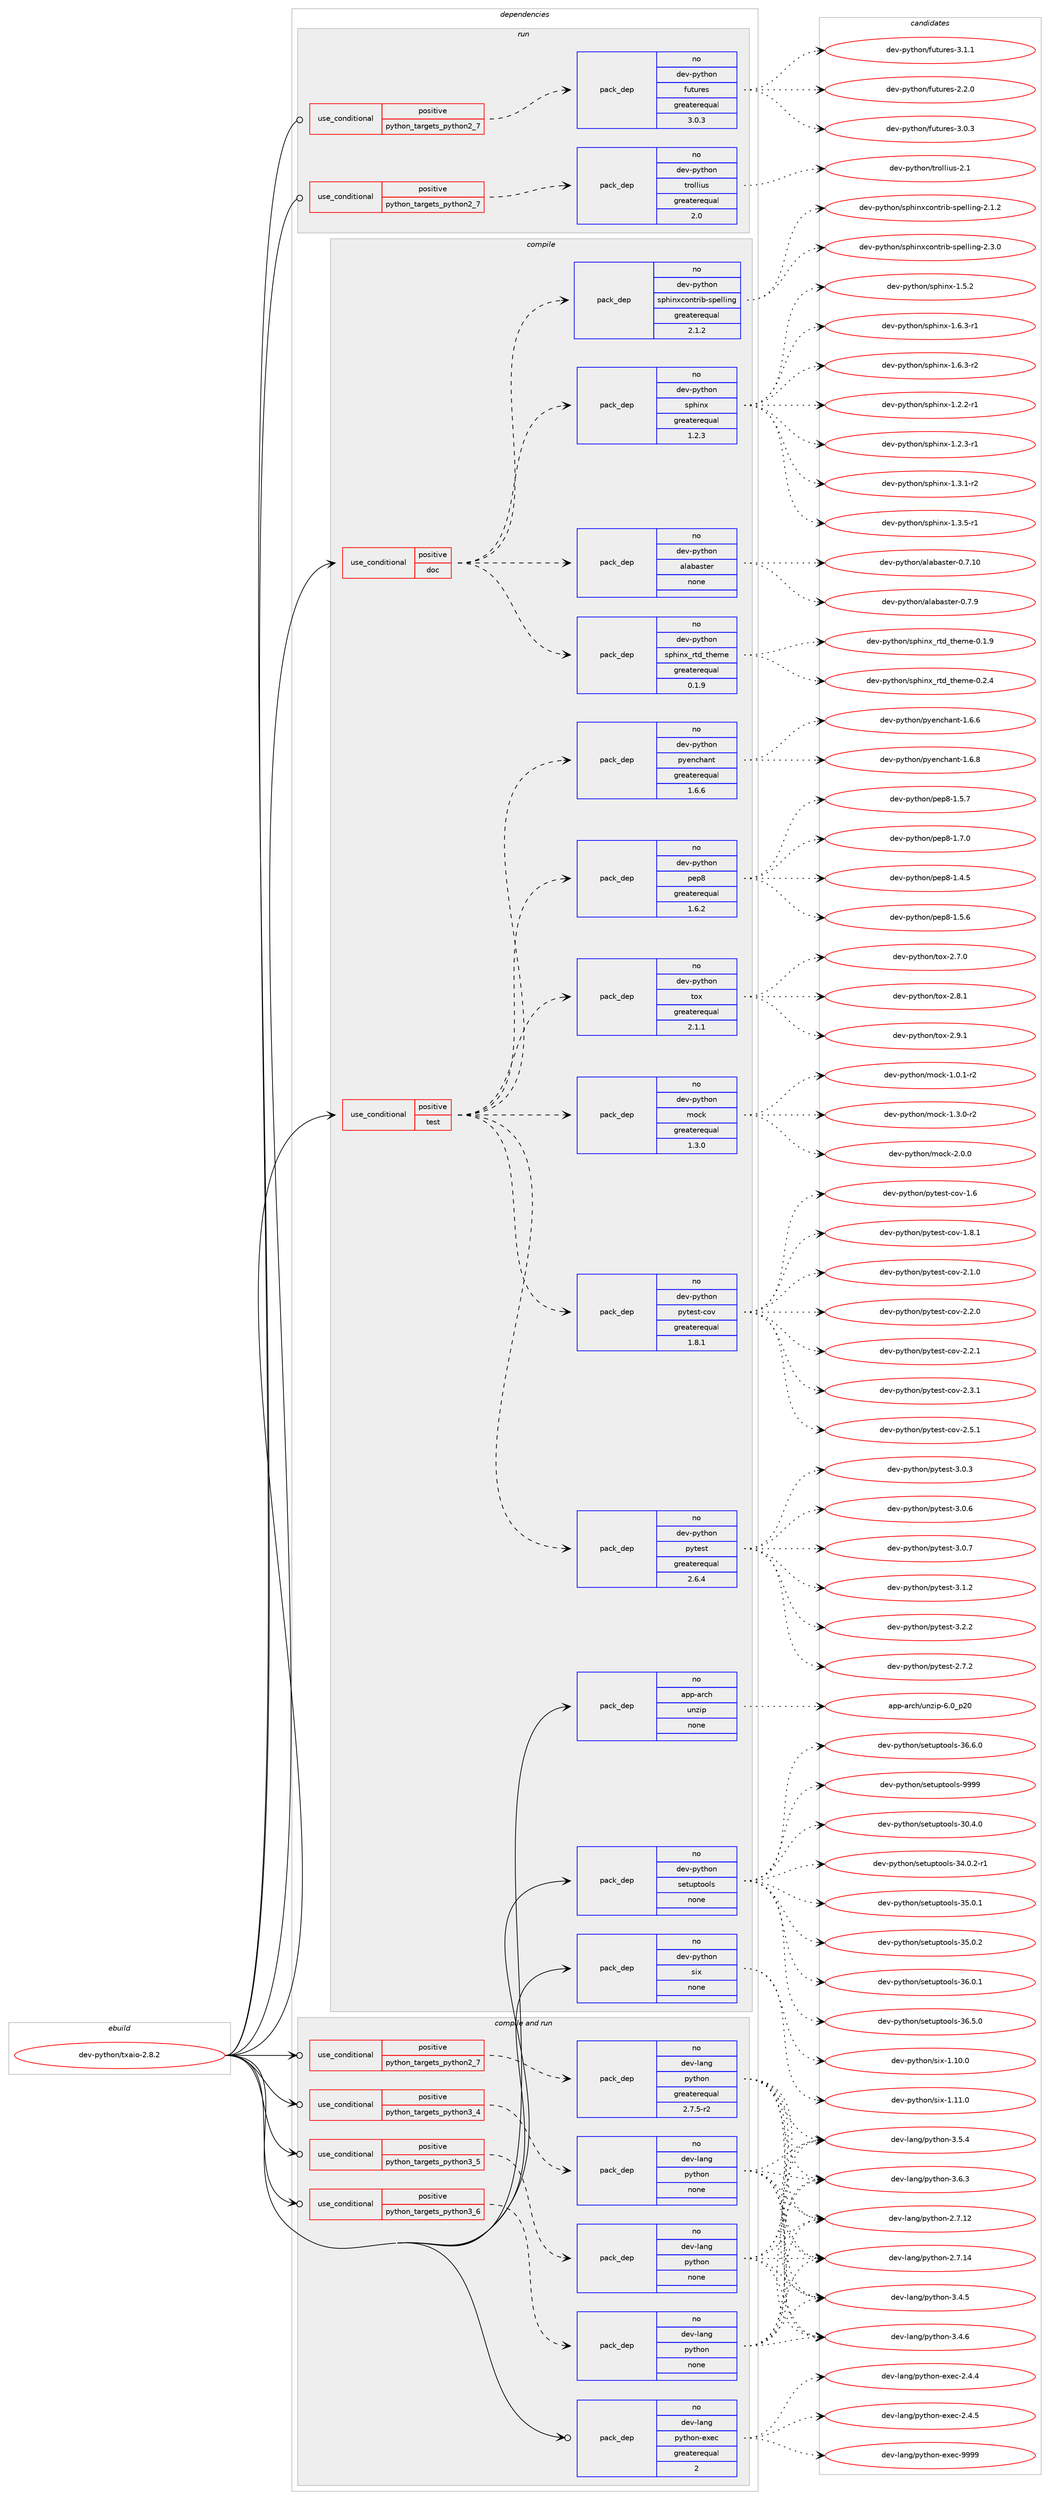 digraph prolog {

# *************
# Graph options
# *************

newrank=true;
concentrate=true;
compound=true;
graph [rankdir=LR,fontname=Helvetica,fontsize=10,ranksep=1.5];#, ranksep=2.5, nodesep=0.2];
edge  [arrowhead=vee];
node  [fontname=Helvetica,fontsize=10];

# **********
# The ebuild
# **********

subgraph cluster_leftcol {
color=gray;
rank=same;
label=<<i>ebuild</i>>;
id [label="dev-python/txaio-2.8.2", color=red, width=4, href="../dev-python/txaio-2.8.2.svg"];
}

# ****************
# The dependencies
# ****************

subgraph cluster_midcol {
color=gray;
label=<<i>dependencies</i>>;
subgraph cluster_compile {
fillcolor="#eeeeee";
style=filled;
label=<<i>compile</i>>;
subgraph cond43164 {
dependency191982 [label=<<TABLE BORDER="0" CELLBORDER="1" CELLSPACING="0" CELLPADDING="4"><TR><TD ROWSPAN="3" CELLPADDING="10">use_conditional</TD></TR><TR><TD>positive</TD></TR><TR><TD>doc</TD></TR></TABLE>>, shape=none, color=red];
subgraph pack144860 {
dependency191983 [label=<<TABLE BORDER="0" CELLBORDER="1" CELLSPACING="0" CELLPADDING="4" WIDTH="220"><TR><TD ROWSPAN="6" CELLPADDING="30">pack_dep</TD></TR><TR><TD WIDTH="110">no</TD></TR><TR><TD>dev-python</TD></TR><TR><TD>sphinx</TD></TR><TR><TD>greaterequal</TD></TR><TR><TD>1.2.3</TD></TR></TABLE>>, shape=none, color=blue];
}
dependency191982:e -> dependency191983:w [weight=20,style="dashed",arrowhead="vee"];
subgraph pack144861 {
dependency191984 [label=<<TABLE BORDER="0" CELLBORDER="1" CELLSPACING="0" CELLPADDING="4" WIDTH="220"><TR><TD ROWSPAN="6" CELLPADDING="30">pack_dep</TD></TR><TR><TD WIDTH="110">no</TD></TR><TR><TD>dev-python</TD></TR><TR><TD>sphinxcontrib-spelling</TD></TR><TR><TD>greaterequal</TD></TR><TR><TD>2.1.2</TD></TR></TABLE>>, shape=none, color=blue];
}
dependency191982:e -> dependency191984:w [weight=20,style="dashed",arrowhead="vee"];
subgraph pack144862 {
dependency191985 [label=<<TABLE BORDER="0" CELLBORDER="1" CELLSPACING="0" CELLPADDING="4" WIDTH="220"><TR><TD ROWSPAN="6" CELLPADDING="30">pack_dep</TD></TR><TR><TD WIDTH="110">no</TD></TR><TR><TD>dev-python</TD></TR><TR><TD>sphinx_rtd_theme</TD></TR><TR><TD>greaterequal</TD></TR><TR><TD>0.1.9</TD></TR></TABLE>>, shape=none, color=blue];
}
dependency191982:e -> dependency191985:w [weight=20,style="dashed",arrowhead="vee"];
subgraph pack144863 {
dependency191986 [label=<<TABLE BORDER="0" CELLBORDER="1" CELLSPACING="0" CELLPADDING="4" WIDTH="220"><TR><TD ROWSPAN="6" CELLPADDING="30">pack_dep</TD></TR><TR><TD WIDTH="110">no</TD></TR><TR><TD>dev-python</TD></TR><TR><TD>alabaster</TD></TR><TR><TD>none</TD></TR><TR><TD></TD></TR></TABLE>>, shape=none, color=blue];
}
dependency191982:e -> dependency191986:w [weight=20,style="dashed",arrowhead="vee"];
}
id:e -> dependency191982:w [weight=20,style="solid",arrowhead="vee"];
subgraph cond43165 {
dependency191987 [label=<<TABLE BORDER="0" CELLBORDER="1" CELLSPACING="0" CELLPADDING="4"><TR><TD ROWSPAN="3" CELLPADDING="10">use_conditional</TD></TR><TR><TD>positive</TD></TR><TR><TD>test</TD></TR></TABLE>>, shape=none, color=red];
subgraph pack144864 {
dependency191988 [label=<<TABLE BORDER="0" CELLBORDER="1" CELLSPACING="0" CELLPADDING="4" WIDTH="220"><TR><TD ROWSPAN="6" CELLPADDING="30">pack_dep</TD></TR><TR><TD WIDTH="110">no</TD></TR><TR><TD>dev-python</TD></TR><TR><TD>pytest</TD></TR><TR><TD>greaterequal</TD></TR><TR><TD>2.6.4</TD></TR></TABLE>>, shape=none, color=blue];
}
dependency191987:e -> dependency191988:w [weight=20,style="dashed",arrowhead="vee"];
subgraph pack144865 {
dependency191989 [label=<<TABLE BORDER="0" CELLBORDER="1" CELLSPACING="0" CELLPADDING="4" WIDTH="220"><TR><TD ROWSPAN="6" CELLPADDING="30">pack_dep</TD></TR><TR><TD WIDTH="110">no</TD></TR><TR><TD>dev-python</TD></TR><TR><TD>pytest-cov</TD></TR><TR><TD>greaterequal</TD></TR><TR><TD>1.8.1</TD></TR></TABLE>>, shape=none, color=blue];
}
dependency191987:e -> dependency191989:w [weight=20,style="dashed",arrowhead="vee"];
subgraph pack144866 {
dependency191990 [label=<<TABLE BORDER="0" CELLBORDER="1" CELLSPACING="0" CELLPADDING="4" WIDTH="220"><TR><TD ROWSPAN="6" CELLPADDING="30">pack_dep</TD></TR><TR><TD WIDTH="110">no</TD></TR><TR><TD>dev-python</TD></TR><TR><TD>mock</TD></TR><TR><TD>greaterequal</TD></TR><TR><TD>1.3.0</TD></TR></TABLE>>, shape=none, color=blue];
}
dependency191987:e -> dependency191990:w [weight=20,style="dashed",arrowhead="vee"];
subgraph pack144867 {
dependency191991 [label=<<TABLE BORDER="0" CELLBORDER="1" CELLSPACING="0" CELLPADDING="4" WIDTH="220"><TR><TD ROWSPAN="6" CELLPADDING="30">pack_dep</TD></TR><TR><TD WIDTH="110">no</TD></TR><TR><TD>dev-python</TD></TR><TR><TD>tox</TD></TR><TR><TD>greaterequal</TD></TR><TR><TD>2.1.1</TD></TR></TABLE>>, shape=none, color=blue];
}
dependency191987:e -> dependency191991:w [weight=20,style="dashed",arrowhead="vee"];
subgraph pack144868 {
dependency191992 [label=<<TABLE BORDER="0" CELLBORDER="1" CELLSPACING="0" CELLPADDING="4" WIDTH="220"><TR><TD ROWSPAN="6" CELLPADDING="30">pack_dep</TD></TR><TR><TD WIDTH="110">no</TD></TR><TR><TD>dev-python</TD></TR><TR><TD>pep8</TD></TR><TR><TD>greaterequal</TD></TR><TR><TD>1.6.2</TD></TR></TABLE>>, shape=none, color=blue];
}
dependency191987:e -> dependency191992:w [weight=20,style="dashed",arrowhead="vee"];
subgraph pack144869 {
dependency191993 [label=<<TABLE BORDER="0" CELLBORDER="1" CELLSPACING="0" CELLPADDING="4" WIDTH="220"><TR><TD ROWSPAN="6" CELLPADDING="30">pack_dep</TD></TR><TR><TD WIDTH="110">no</TD></TR><TR><TD>dev-python</TD></TR><TR><TD>pyenchant</TD></TR><TR><TD>greaterequal</TD></TR><TR><TD>1.6.6</TD></TR></TABLE>>, shape=none, color=blue];
}
dependency191987:e -> dependency191993:w [weight=20,style="dashed",arrowhead="vee"];
}
id:e -> dependency191987:w [weight=20,style="solid",arrowhead="vee"];
subgraph pack144870 {
dependency191994 [label=<<TABLE BORDER="0" CELLBORDER="1" CELLSPACING="0" CELLPADDING="4" WIDTH="220"><TR><TD ROWSPAN="6" CELLPADDING="30">pack_dep</TD></TR><TR><TD WIDTH="110">no</TD></TR><TR><TD>app-arch</TD></TR><TR><TD>unzip</TD></TR><TR><TD>none</TD></TR><TR><TD></TD></TR></TABLE>>, shape=none, color=blue];
}
id:e -> dependency191994:w [weight=20,style="solid",arrowhead="vee"];
subgraph pack144871 {
dependency191995 [label=<<TABLE BORDER="0" CELLBORDER="1" CELLSPACING="0" CELLPADDING="4" WIDTH="220"><TR><TD ROWSPAN="6" CELLPADDING="30">pack_dep</TD></TR><TR><TD WIDTH="110">no</TD></TR><TR><TD>dev-python</TD></TR><TR><TD>setuptools</TD></TR><TR><TD>none</TD></TR><TR><TD></TD></TR></TABLE>>, shape=none, color=blue];
}
id:e -> dependency191995:w [weight=20,style="solid",arrowhead="vee"];
subgraph pack144872 {
dependency191996 [label=<<TABLE BORDER="0" CELLBORDER="1" CELLSPACING="0" CELLPADDING="4" WIDTH="220"><TR><TD ROWSPAN="6" CELLPADDING="30">pack_dep</TD></TR><TR><TD WIDTH="110">no</TD></TR><TR><TD>dev-python</TD></TR><TR><TD>six</TD></TR><TR><TD>none</TD></TR><TR><TD></TD></TR></TABLE>>, shape=none, color=blue];
}
id:e -> dependency191996:w [weight=20,style="solid",arrowhead="vee"];
}
subgraph cluster_compileandrun {
fillcolor="#eeeeee";
style=filled;
label=<<i>compile and run</i>>;
subgraph cond43166 {
dependency191997 [label=<<TABLE BORDER="0" CELLBORDER="1" CELLSPACING="0" CELLPADDING="4"><TR><TD ROWSPAN="3" CELLPADDING="10">use_conditional</TD></TR><TR><TD>positive</TD></TR><TR><TD>python_targets_python2_7</TD></TR></TABLE>>, shape=none, color=red];
subgraph pack144873 {
dependency191998 [label=<<TABLE BORDER="0" CELLBORDER="1" CELLSPACING="0" CELLPADDING="4" WIDTH="220"><TR><TD ROWSPAN="6" CELLPADDING="30">pack_dep</TD></TR><TR><TD WIDTH="110">no</TD></TR><TR><TD>dev-lang</TD></TR><TR><TD>python</TD></TR><TR><TD>greaterequal</TD></TR><TR><TD>2.7.5-r2</TD></TR></TABLE>>, shape=none, color=blue];
}
dependency191997:e -> dependency191998:w [weight=20,style="dashed",arrowhead="vee"];
}
id:e -> dependency191997:w [weight=20,style="solid",arrowhead="odotvee"];
subgraph cond43167 {
dependency191999 [label=<<TABLE BORDER="0" CELLBORDER="1" CELLSPACING="0" CELLPADDING="4"><TR><TD ROWSPAN="3" CELLPADDING="10">use_conditional</TD></TR><TR><TD>positive</TD></TR><TR><TD>python_targets_python3_4</TD></TR></TABLE>>, shape=none, color=red];
subgraph pack144874 {
dependency192000 [label=<<TABLE BORDER="0" CELLBORDER="1" CELLSPACING="0" CELLPADDING="4" WIDTH="220"><TR><TD ROWSPAN="6" CELLPADDING="30">pack_dep</TD></TR><TR><TD WIDTH="110">no</TD></TR><TR><TD>dev-lang</TD></TR><TR><TD>python</TD></TR><TR><TD>none</TD></TR><TR><TD></TD></TR></TABLE>>, shape=none, color=blue];
}
dependency191999:e -> dependency192000:w [weight=20,style="dashed",arrowhead="vee"];
}
id:e -> dependency191999:w [weight=20,style="solid",arrowhead="odotvee"];
subgraph cond43168 {
dependency192001 [label=<<TABLE BORDER="0" CELLBORDER="1" CELLSPACING="0" CELLPADDING="4"><TR><TD ROWSPAN="3" CELLPADDING="10">use_conditional</TD></TR><TR><TD>positive</TD></TR><TR><TD>python_targets_python3_5</TD></TR></TABLE>>, shape=none, color=red];
subgraph pack144875 {
dependency192002 [label=<<TABLE BORDER="0" CELLBORDER="1" CELLSPACING="0" CELLPADDING="4" WIDTH="220"><TR><TD ROWSPAN="6" CELLPADDING="30">pack_dep</TD></TR><TR><TD WIDTH="110">no</TD></TR><TR><TD>dev-lang</TD></TR><TR><TD>python</TD></TR><TR><TD>none</TD></TR><TR><TD></TD></TR></TABLE>>, shape=none, color=blue];
}
dependency192001:e -> dependency192002:w [weight=20,style="dashed",arrowhead="vee"];
}
id:e -> dependency192001:w [weight=20,style="solid",arrowhead="odotvee"];
subgraph cond43169 {
dependency192003 [label=<<TABLE BORDER="0" CELLBORDER="1" CELLSPACING="0" CELLPADDING="4"><TR><TD ROWSPAN="3" CELLPADDING="10">use_conditional</TD></TR><TR><TD>positive</TD></TR><TR><TD>python_targets_python3_6</TD></TR></TABLE>>, shape=none, color=red];
subgraph pack144876 {
dependency192004 [label=<<TABLE BORDER="0" CELLBORDER="1" CELLSPACING="0" CELLPADDING="4" WIDTH="220"><TR><TD ROWSPAN="6" CELLPADDING="30">pack_dep</TD></TR><TR><TD WIDTH="110">no</TD></TR><TR><TD>dev-lang</TD></TR><TR><TD>python</TD></TR><TR><TD>none</TD></TR><TR><TD></TD></TR></TABLE>>, shape=none, color=blue];
}
dependency192003:e -> dependency192004:w [weight=20,style="dashed",arrowhead="vee"];
}
id:e -> dependency192003:w [weight=20,style="solid",arrowhead="odotvee"];
subgraph pack144877 {
dependency192005 [label=<<TABLE BORDER="0" CELLBORDER="1" CELLSPACING="0" CELLPADDING="4" WIDTH="220"><TR><TD ROWSPAN="6" CELLPADDING="30">pack_dep</TD></TR><TR><TD WIDTH="110">no</TD></TR><TR><TD>dev-lang</TD></TR><TR><TD>python-exec</TD></TR><TR><TD>greaterequal</TD></TR><TR><TD>2</TD></TR></TABLE>>, shape=none, color=blue];
}
id:e -> dependency192005:w [weight=20,style="solid",arrowhead="odotvee"];
}
subgraph cluster_run {
fillcolor="#eeeeee";
style=filled;
label=<<i>run</i>>;
subgraph cond43170 {
dependency192006 [label=<<TABLE BORDER="0" CELLBORDER="1" CELLSPACING="0" CELLPADDING="4"><TR><TD ROWSPAN="3" CELLPADDING="10">use_conditional</TD></TR><TR><TD>positive</TD></TR><TR><TD>python_targets_python2_7</TD></TR></TABLE>>, shape=none, color=red];
subgraph pack144878 {
dependency192007 [label=<<TABLE BORDER="0" CELLBORDER="1" CELLSPACING="0" CELLPADDING="4" WIDTH="220"><TR><TD ROWSPAN="6" CELLPADDING="30">pack_dep</TD></TR><TR><TD WIDTH="110">no</TD></TR><TR><TD>dev-python</TD></TR><TR><TD>futures</TD></TR><TR><TD>greaterequal</TD></TR><TR><TD>3.0.3</TD></TR></TABLE>>, shape=none, color=blue];
}
dependency192006:e -> dependency192007:w [weight=20,style="dashed",arrowhead="vee"];
}
id:e -> dependency192006:w [weight=20,style="solid",arrowhead="odot"];
subgraph cond43171 {
dependency192008 [label=<<TABLE BORDER="0" CELLBORDER="1" CELLSPACING="0" CELLPADDING="4"><TR><TD ROWSPAN="3" CELLPADDING="10">use_conditional</TD></TR><TR><TD>positive</TD></TR><TR><TD>python_targets_python2_7</TD></TR></TABLE>>, shape=none, color=red];
subgraph pack144879 {
dependency192009 [label=<<TABLE BORDER="0" CELLBORDER="1" CELLSPACING="0" CELLPADDING="4" WIDTH="220"><TR><TD ROWSPAN="6" CELLPADDING="30">pack_dep</TD></TR><TR><TD WIDTH="110">no</TD></TR><TR><TD>dev-python</TD></TR><TR><TD>trollius</TD></TR><TR><TD>greaterequal</TD></TR><TR><TD>2.0</TD></TR></TABLE>>, shape=none, color=blue];
}
dependency192008:e -> dependency192009:w [weight=20,style="dashed",arrowhead="vee"];
}
id:e -> dependency192008:w [weight=20,style="solid",arrowhead="odot"];
}
}

# **************
# The candidates
# **************

subgraph cluster_choices {
rank=same;
color=gray;
label=<<i>candidates</i>>;

subgraph choice144860 {
color=black;
nodesep=1;
choice10010111845112121116104111110471151121041051101204549465046504511449 [label="dev-python/sphinx-1.2.2-r1", color=red, width=4,href="../dev-python/sphinx-1.2.2-r1.svg"];
choice10010111845112121116104111110471151121041051101204549465046514511449 [label="dev-python/sphinx-1.2.3-r1", color=red, width=4,href="../dev-python/sphinx-1.2.3-r1.svg"];
choice10010111845112121116104111110471151121041051101204549465146494511450 [label="dev-python/sphinx-1.3.1-r2", color=red, width=4,href="../dev-python/sphinx-1.3.1-r2.svg"];
choice10010111845112121116104111110471151121041051101204549465146534511449 [label="dev-python/sphinx-1.3.5-r1", color=red, width=4,href="../dev-python/sphinx-1.3.5-r1.svg"];
choice1001011184511212111610411111047115112104105110120454946534650 [label="dev-python/sphinx-1.5.2", color=red, width=4,href="../dev-python/sphinx-1.5.2.svg"];
choice10010111845112121116104111110471151121041051101204549465446514511449 [label="dev-python/sphinx-1.6.3-r1", color=red, width=4,href="../dev-python/sphinx-1.6.3-r1.svg"];
choice10010111845112121116104111110471151121041051101204549465446514511450 [label="dev-python/sphinx-1.6.3-r2", color=red, width=4,href="../dev-python/sphinx-1.6.3-r2.svg"];
dependency191983:e -> choice10010111845112121116104111110471151121041051101204549465046504511449:w [style=dotted,weight="100"];
dependency191983:e -> choice10010111845112121116104111110471151121041051101204549465046514511449:w [style=dotted,weight="100"];
dependency191983:e -> choice10010111845112121116104111110471151121041051101204549465146494511450:w [style=dotted,weight="100"];
dependency191983:e -> choice10010111845112121116104111110471151121041051101204549465146534511449:w [style=dotted,weight="100"];
dependency191983:e -> choice1001011184511212111610411111047115112104105110120454946534650:w [style=dotted,weight="100"];
dependency191983:e -> choice10010111845112121116104111110471151121041051101204549465446514511449:w [style=dotted,weight="100"];
dependency191983:e -> choice10010111845112121116104111110471151121041051101204549465446514511450:w [style=dotted,weight="100"];
}
subgraph choice144861 {
color=black;
nodesep=1;
choice1001011184511212111610411111047115112104105110120991111101161141059845115112101108108105110103455046494650 [label="dev-python/sphinxcontrib-spelling-2.1.2", color=red, width=4,href="../dev-python/sphinxcontrib-spelling-2.1.2.svg"];
choice1001011184511212111610411111047115112104105110120991111101161141059845115112101108108105110103455046514648 [label="dev-python/sphinxcontrib-spelling-2.3.0", color=red, width=4,href="../dev-python/sphinxcontrib-spelling-2.3.0.svg"];
dependency191984:e -> choice1001011184511212111610411111047115112104105110120991111101161141059845115112101108108105110103455046494650:w [style=dotted,weight="100"];
dependency191984:e -> choice1001011184511212111610411111047115112104105110120991111101161141059845115112101108108105110103455046514648:w [style=dotted,weight="100"];
}
subgraph choice144862 {
color=black;
nodesep=1;
choice10010111845112121116104111110471151121041051101209511411610095116104101109101454846494657 [label="dev-python/sphinx_rtd_theme-0.1.9", color=red, width=4,href="../dev-python/sphinx_rtd_theme-0.1.9.svg"];
choice10010111845112121116104111110471151121041051101209511411610095116104101109101454846504652 [label="dev-python/sphinx_rtd_theme-0.2.4", color=red, width=4,href="../dev-python/sphinx_rtd_theme-0.2.4.svg"];
dependency191985:e -> choice10010111845112121116104111110471151121041051101209511411610095116104101109101454846494657:w [style=dotted,weight="100"];
dependency191985:e -> choice10010111845112121116104111110471151121041051101209511411610095116104101109101454846504652:w [style=dotted,weight="100"];
}
subgraph choice144863 {
color=black;
nodesep=1;
choice10010111845112121116104111110479710897989711511610111445484655464948 [label="dev-python/alabaster-0.7.10", color=red, width=4,href="../dev-python/alabaster-0.7.10.svg"];
choice100101118451121211161041111104797108979897115116101114454846554657 [label="dev-python/alabaster-0.7.9", color=red, width=4,href="../dev-python/alabaster-0.7.9.svg"];
dependency191986:e -> choice10010111845112121116104111110479710897989711511610111445484655464948:w [style=dotted,weight="100"];
dependency191986:e -> choice100101118451121211161041111104797108979897115116101114454846554657:w [style=dotted,weight="100"];
}
subgraph choice144864 {
color=black;
nodesep=1;
choice1001011184511212111610411111047112121116101115116455046554650 [label="dev-python/pytest-2.7.2", color=red, width=4,href="../dev-python/pytest-2.7.2.svg"];
choice1001011184511212111610411111047112121116101115116455146484651 [label="dev-python/pytest-3.0.3", color=red, width=4,href="../dev-python/pytest-3.0.3.svg"];
choice1001011184511212111610411111047112121116101115116455146484654 [label="dev-python/pytest-3.0.6", color=red, width=4,href="../dev-python/pytest-3.0.6.svg"];
choice1001011184511212111610411111047112121116101115116455146484655 [label="dev-python/pytest-3.0.7", color=red, width=4,href="../dev-python/pytest-3.0.7.svg"];
choice1001011184511212111610411111047112121116101115116455146494650 [label="dev-python/pytest-3.1.2", color=red, width=4,href="../dev-python/pytest-3.1.2.svg"];
choice1001011184511212111610411111047112121116101115116455146504650 [label="dev-python/pytest-3.2.2", color=red, width=4,href="../dev-python/pytest-3.2.2.svg"];
dependency191988:e -> choice1001011184511212111610411111047112121116101115116455046554650:w [style=dotted,weight="100"];
dependency191988:e -> choice1001011184511212111610411111047112121116101115116455146484651:w [style=dotted,weight="100"];
dependency191988:e -> choice1001011184511212111610411111047112121116101115116455146484654:w [style=dotted,weight="100"];
dependency191988:e -> choice1001011184511212111610411111047112121116101115116455146484655:w [style=dotted,weight="100"];
dependency191988:e -> choice1001011184511212111610411111047112121116101115116455146494650:w [style=dotted,weight="100"];
dependency191988:e -> choice1001011184511212111610411111047112121116101115116455146504650:w [style=dotted,weight="100"];
}
subgraph choice144865 {
color=black;
nodesep=1;
choice1001011184511212111610411111047112121116101115116459911111845494654 [label="dev-python/pytest-cov-1.6", color=red, width=4,href="../dev-python/pytest-cov-1.6.svg"];
choice10010111845112121116104111110471121211161011151164599111118454946564649 [label="dev-python/pytest-cov-1.8.1", color=red, width=4,href="../dev-python/pytest-cov-1.8.1.svg"];
choice10010111845112121116104111110471121211161011151164599111118455046494648 [label="dev-python/pytest-cov-2.1.0", color=red, width=4,href="../dev-python/pytest-cov-2.1.0.svg"];
choice10010111845112121116104111110471121211161011151164599111118455046504648 [label="dev-python/pytest-cov-2.2.0", color=red, width=4,href="../dev-python/pytest-cov-2.2.0.svg"];
choice10010111845112121116104111110471121211161011151164599111118455046504649 [label="dev-python/pytest-cov-2.2.1", color=red, width=4,href="../dev-python/pytest-cov-2.2.1.svg"];
choice10010111845112121116104111110471121211161011151164599111118455046514649 [label="dev-python/pytest-cov-2.3.1", color=red, width=4,href="../dev-python/pytest-cov-2.3.1.svg"];
choice10010111845112121116104111110471121211161011151164599111118455046534649 [label="dev-python/pytest-cov-2.5.1", color=red, width=4,href="../dev-python/pytest-cov-2.5.1.svg"];
dependency191989:e -> choice1001011184511212111610411111047112121116101115116459911111845494654:w [style=dotted,weight="100"];
dependency191989:e -> choice10010111845112121116104111110471121211161011151164599111118454946564649:w [style=dotted,weight="100"];
dependency191989:e -> choice10010111845112121116104111110471121211161011151164599111118455046494648:w [style=dotted,weight="100"];
dependency191989:e -> choice10010111845112121116104111110471121211161011151164599111118455046504648:w [style=dotted,weight="100"];
dependency191989:e -> choice10010111845112121116104111110471121211161011151164599111118455046504649:w [style=dotted,weight="100"];
dependency191989:e -> choice10010111845112121116104111110471121211161011151164599111118455046514649:w [style=dotted,weight="100"];
dependency191989:e -> choice10010111845112121116104111110471121211161011151164599111118455046534649:w [style=dotted,weight="100"];
}
subgraph choice144866 {
color=black;
nodesep=1;
choice1001011184511212111610411111047109111991074549464846494511450 [label="dev-python/mock-1.0.1-r2", color=red, width=4,href="../dev-python/mock-1.0.1-r2.svg"];
choice1001011184511212111610411111047109111991074549465146484511450 [label="dev-python/mock-1.3.0-r2", color=red, width=4,href="../dev-python/mock-1.3.0-r2.svg"];
choice100101118451121211161041111104710911199107455046484648 [label="dev-python/mock-2.0.0", color=red, width=4,href="../dev-python/mock-2.0.0.svg"];
dependency191990:e -> choice1001011184511212111610411111047109111991074549464846494511450:w [style=dotted,weight="100"];
dependency191990:e -> choice1001011184511212111610411111047109111991074549465146484511450:w [style=dotted,weight="100"];
dependency191990:e -> choice100101118451121211161041111104710911199107455046484648:w [style=dotted,weight="100"];
}
subgraph choice144867 {
color=black;
nodesep=1;
choice1001011184511212111610411111047116111120455046554648 [label="dev-python/tox-2.7.0", color=red, width=4,href="../dev-python/tox-2.7.0.svg"];
choice1001011184511212111610411111047116111120455046564649 [label="dev-python/tox-2.8.1", color=red, width=4,href="../dev-python/tox-2.8.1.svg"];
choice1001011184511212111610411111047116111120455046574649 [label="dev-python/tox-2.9.1", color=red, width=4,href="../dev-python/tox-2.9.1.svg"];
dependency191991:e -> choice1001011184511212111610411111047116111120455046554648:w [style=dotted,weight="100"];
dependency191991:e -> choice1001011184511212111610411111047116111120455046564649:w [style=dotted,weight="100"];
dependency191991:e -> choice1001011184511212111610411111047116111120455046574649:w [style=dotted,weight="100"];
}
subgraph choice144868 {
color=black;
nodesep=1;
choice100101118451121211161041111104711210111256454946524653 [label="dev-python/pep8-1.4.5", color=red, width=4,href="../dev-python/pep8-1.4.5.svg"];
choice100101118451121211161041111104711210111256454946534654 [label="dev-python/pep8-1.5.6", color=red, width=4,href="../dev-python/pep8-1.5.6.svg"];
choice100101118451121211161041111104711210111256454946534655 [label="dev-python/pep8-1.5.7", color=red, width=4,href="../dev-python/pep8-1.5.7.svg"];
choice100101118451121211161041111104711210111256454946554648 [label="dev-python/pep8-1.7.0", color=red, width=4,href="../dev-python/pep8-1.7.0.svg"];
dependency191992:e -> choice100101118451121211161041111104711210111256454946524653:w [style=dotted,weight="100"];
dependency191992:e -> choice100101118451121211161041111104711210111256454946534654:w [style=dotted,weight="100"];
dependency191992:e -> choice100101118451121211161041111104711210111256454946534655:w [style=dotted,weight="100"];
dependency191992:e -> choice100101118451121211161041111104711210111256454946554648:w [style=dotted,weight="100"];
}
subgraph choice144869 {
color=black;
nodesep=1;
choice10010111845112121116104111110471121211011109910497110116454946544654 [label="dev-python/pyenchant-1.6.6", color=red, width=4,href="../dev-python/pyenchant-1.6.6.svg"];
choice10010111845112121116104111110471121211011109910497110116454946544656 [label="dev-python/pyenchant-1.6.8", color=red, width=4,href="../dev-python/pyenchant-1.6.8.svg"];
dependency191993:e -> choice10010111845112121116104111110471121211011109910497110116454946544654:w [style=dotted,weight="100"];
dependency191993:e -> choice10010111845112121116104111110471121211011109910497110116454946544656:w [style=dotted,weight="100"];
}
subgraph choice144870 {
color=black;
nodesep=1;
choice971121124597114991044711711012210511245544648951125048 [label="app-arch/unzip-6.0_p20", color=red, width=4,href="../app-arch/unzip-6.0_p20.svg"];
dependency191994:e -> choice971121124597114991044711711012210511245544648951125048:w [style=dotted,weight="100"];
}
subgraph choice144871 {
color=black;
nodesep=1;
choice100101118451121211161041111104711510111611711211611111110811545514846524648 [label="dev-python/setuptools-30.4.0", color=red, width=4,href="../dev-python/setuptools-30.4.0.svg"];
choice1001011184511212111610411111047115101116117112116111111108115455152464846504511449 [label="dev-python/setuptools-34.0.2-r1", color=red, width=4,href="../dev-python/setuptools-34.0.2-r1.svg"];
choice100101118451121211161041111104711510111611711211611111110811545515346484649 [label="dev-python/setuptools-35.0.1", color=red, width=4,href="../dev-python/setuptools-35.0.1.svg"];
choice100101118451121211161041111104711510111611711211611111110811545515346484650 [label="dev-python/setuptools-35.0.2", color=red, width=4,href="../dev-python/setuptools-35.0.2.svg"];
choice100101118451121211161041111104711510111611711211611111110811545515446484649 [label="dev-python/setuptools-36.0.1", color=red, width=4,href="../dev-python/setuptools-36.0.1.svg"];
choice100101118451121211161041111104711510111611711211611111110811545515446534648 [label="dev-python/setuptools-36.5.0", color=red, width=4,href="../dev-python/setuptools-36.5.0.svg"];
choice100101118451121211161041111104711510111611711211611111110811545515446544648 [label="dev-python/setuptools-36.6.0", color=red, width=4,href="../dev-python/setuptools-36.6.0.svg"];
choice10010111845112121116104111110471151011161171121161111111081154557575757 [label="dev-python/setuptools-9999", color=red, width=4,href="../dev-python/setuptools-9999.svg"];
dependency191995:e -> choice100101118451121211161041111104711510111611711211611111110811545514846524648:w [style=dotted,weight="100"];
dependency191995:e -> choice1001011184511212111610411111047115101116117112116111111108115455152464846504511449:w [style=dotted,weight="100"];
dependency191995:e -> choice100101118451121211161041111104711510111611711211611111110811545515346484649:w [style=dotted,weight="100"];
dependency191995:e -> choice100101118451121211161041111104711510111611711211611111110811545515346484650:w [style=dotted,weight="100"];
dependency191995:e -> choice100101118451121211161041111104711510111611711211611111110811545515446484649:w [style=dotted,weight="100"];
dependency191995:e -> choice100101118451121211161041111104711510111611711211611111110811545515446534648:w [style=dotted,weight="100"];
dependency191995:e -> choice100101118451121211161041111104711510111611711211611111110811545515446544648:w [style=dotted,weight="100"];
dependency191995:e -> choice10010111845112121116104111110471151011161171121161111111081154557575757:w [style=dotted,weight="100"];
}
subgraph choice144872 {
color=black;
nodesep=1;
choice100101118451121211161041111104711510512045494649484648 [label="dev-python/six-1.10.0", color=red, width=4,href="../dev-python/six-1.10.0.svg"];
choice100101118451121211161041111104711510512045494649494648 [label="dev-python/six-1.11.0", color=red, width=4,href="../dev-python/six-1.11.0.svg"];
dependency191996:e -> choice100101118451121211161041111104711510512045494649484648:w [style=dotted,weight="100"];
dependency191996:e -> choice100101118451121211161041111104711510512045494649494648:w [style=dotted,weight="100"];
}
subgraph choice144873 {
color=black;
nodesep=1;
choice10010111845108971101034711212111610411111045504655464950 [label="dev-lang/python-2.7.12", color=red, width=4,href="../dev-lang/python-2.7.12.svg"];
choice10010111845108971101034711212111610411111045504655464952 [label="dev-lang/python-2.7.14", color=red, width=4,href="../dev-lang/python-2.7.14.svg"];
choice100101118451089711010347112121116104111110455146524653 [label="dev-lang/python-3.4.5", color=red, width=4,href="../dev-lang/python-3.4.5.svg"];
choice100101118451089711010347112121116104111110455146524654 [label="dev-lang/python-3.4.6", color=red, width=4,href="../dev-lang/python-3.4.6.svg"];
choice100101118451089711010347112121116104111110455146534652 [label="dev-lang/python-3.5.4", color=red, width=4,href="../dev-lang/python-3.5.4.svg"];
choice100101118451089711010347112121116104111110455146544651 [label="dev-lang/python-3.6.3", color=red, width=4,href="../dev-lang/python-3.6.3.svg"];
dependency191998:e -> choice10010111845108971101034711212111610411111045504655464950:w [style=dotted,weight="100"];
dependency191998:e -> choice10010111845108971101034711212111610411111045504655464952:w [style=dotted,weight="100"];
dependency191998:e -> choice100101118451089711010347112121116104111110455146524653:w [style=dotted,weight="100"];
dependency191998:e -> choice100101118451089711010347112121116104111110455146524654:w [style=dotted,weight="100"];
dependency191998:e -> choice100101118451089711010347112121116104111110455146534652:w [style=dotted,weight="100"];
dependency191998:e -> choice100101118451089711010347112121116104111110455146544651:w [style=dotted,weight="100"];
}
subgraph choice144874 {
color=black;
nodesep=1;
choice10010111845108971101034711212111610411111045504655464950 [label="dev-lang/python-2.7.12", color=red, width=4,href="../dev-lang/python-2.7.12.svg"];
choice10010111845108971101034711212111610411111045504655464952 [label="dev-lang/python-2.7.14", color=red, width=4,href="../dev-lang/python-2.7.14.svg"];
choice100101118451089711010347112121116104111110455146524653 [label="dev-lang/python-3.4.5", color=red, width=4,href="../dev-lang/python-3.4.5.svg"];
choice100101118451089711010347112121116104111110455146524654 [label="dev-lang/python-3.4.6", color=red, width=4,href="../dev-lang/python-3.4.6.svg"];
choice100101118451089711010347112121116104111110455146534652 [label="dev-lang/python-3.5.4", color=red, width=4,href="../dev-lang/python-3.5.4.svg"];
choice100101118451089711010347112121116104111110455146544651 [label="dev-lang/python-3.6.3", color=red, width=4,href="../dev-lang/python-3.6.3.svg"];
dependency192000:e -> choice10010111845108971101034711212111610411111045504655464950:w [style=dotted,weight="100"];
dependency192000:e -> choice10010111845108971101034711212111610411111045504655464952:w [style=dotted,weight="100"];
dependency192000:e -> choice100101118451089711010347112121116104111110455146524653:w [style=dotted,weight="100"];
dependency192000:e -> choice100101118451089711010347112121116104111110455146524654:w [style=dotted,weight="100"];
dependency192000:e -> choice100101118451089711010347112121116104111110455146534652:w [style=dotted,weight="100"];
dependency192000:e -> choice100101118451089711010347112121116104111110455146544651:w [style=dotted,weight="100"];
}
subgraph choice144875 {
color=black;
nodesep=1;
choice10010111845108971101034711212111610411111045504655464950 [label="dev-lang/python-2.7.12", color=red, width=4,href="../dev-lang/python-2.7.12.svg"];
choice10010111845108971101034711212111610411111045504655464952 [label="dev-lang/python-2.7.14", color=red, width=4,href="../dev-lang/python-2.7.14.svg"];
choice100101118451089711010347112121116104111110455146524653 [label="dev-lang/python-3.4.5", color=red, width=4,href="../dev-lang/python-3.4.5.svg"];
choice100101118451089711010347112121116104111110455146524654 [label="dev-lang/python-3.4.6", color=red, width=4,href="../dev-lang/python-3.4.6.svg"];
choice100101118451089711010347112121116104111110455146534652 [label="dev-lang/python-3.5.4", color=red, width=4,href="../dev-lang/python-3.5.4.svg"];
choice100101118451089711010347112121116104111110455146544651 [label="dev-lang/python-3.6.3", color=red, width=4,href="../dev-lang/python-3.6.3.svg"];
dependency192002:e -> choice10010111845108971101034711212111610411111045504655464950:w [style=dotted,weight="100"];
dependency192002:e -> choice10010111845108971101034711212111610411111045504655464952:w [style=dotted,weight="100"];
dependency192002:e -> choice100101118451089711010347112121116104111110455146524653:w [style=dotted,weight="100"];
dependency192002:e -> choice100101118451089711010347112121116104111110455146524654:w [style=dotted,weight="100"];
dependency192002:e -> choice100101118451089711010347112121116104111110455146534652:w [style=dotted,weight="100"];
dependency192002:e -> choice100101118451089711010347112121116104111110455146544651:w [style=dotted,weight="100"];
}
subgraph choice144876 {
color=black;
nodesep=1;
choice10010111845108971101034711212111610411111045504655464950 [label="dev-lang/python-2.7.12", color=red, width=4,href="../dev-lang/python-2.7.12.svg"];
choice10010111845108971101034711212111610411111045504655464952 [label="dev-lang/python-2.7.14", color=red, width=4,href="../dev-lang/python-2.7.14.svg"];
choice100101118451089711010347112121116104111110455146524653 [label="dev-lang/python-3.4.5", color=red, width=4,href="../dev-lang/python-3.4.5.svg"];
choice100101118451089711010347112121116104111110455146524654 [label="dev-lang/python-3.4.6", color=red, width=4,href="../dev-lang/python-3.4.6.svg"];
choice100101118451089711010347112121116104111110455146534652 [label="dev-lang/python-3.5.4", color=red, width=4,href="../dev-lang/python-3.5.4.svg"];
choice100101118451089711010347112121116104111110455146544651 [label="dev-lang/python-3.6.3", color=red, width=4,href="../dev-lang/python-3.6.3.svg"];
dependency192004:e -> choice10010111845108971101034711212111610411111045504655464950:w [style=dotted,weight="100"];
dependency192004:e -> choice10010111845108971101034711212111610411111045504655464952:w [style=dotted,weight="100"];
dependency192004:e -> choice100101118451089711010347112121116104111110455146524653:w [style=dotted,weight="100"];
dependency192004:e -> choice100101118451089711010347112121116104111110455146524654:w [style=dotted,weight="100"];
dependency192004:e -> choice100101118451089711010347112121116104111110455146534652:w [style=dotted,weight="100"];
dependency192004:e -> choice100101118451089711010347112121116104111110455146544651:w [style=dotted,weight="100"];
}
subgraph choice144877 {
color=black;
nodesep=1;
choice1001011184510897110103471121211161041111104510112010199455046524652 [label="dev-lang/python-exec-2.4.4", color=red, width=4,href="../dev-lang/python-exec-2.4.4.svg"];
choice1001011184510897110103471121211161041111104510112010199455046524653 [label="dev-lang/python-exec-2.4.5", color=red, width=4,href="../dev-lang/python-exec-2.4.5.svg"];
choice10010111845108971101034711212111610411111045101120101994557575757 [label="dev-lang/python-exec-9999", color=red, width=4,href="../dev-lang/python-exec-9999.svg"];
dependency192005:e -> choice1001011184510897110103471121211161041111104510112010199455046524652:w [style=dotted,weight="100"];
dependency192005:e -> choice1001011184510897110103471121211161041111104510112010199455046524653:w [style=dotted,weight="100"];
dependency192005:e -> choice10010111845108971101034711212111610411111045101120101994557575757:w [style=dotted,weight="100"];
}
subgraph choice144878 {
color=black;
nodesep=1;
choice1001011184511212111610411111047102117116117114101115455046504648 [label="dev-python/futures-2.2.0", color=red, width=4,href="../dev-python/futures-2.2.0.svg"];
choice1001011184511212111610411111047102117116117114101115455146484651 [label="dev-python/futures-3.0.3", color=red, width=4,href="../dev-python/futures-3.0.3.svg"];
choice1001011184511212111610411111047102117116117114101115455146494649 [label="dev-python/futures-3.1.1", color=red, width=4,href="../dev-python/futures-3.1.1.svg"];
dependency192007:e -> choice1001011184511212111610411111047102117116117114101115455046504648:w [style=dotted,weight="100"];
dependency192007:e -> choice1001011184511212111610411111047102117116117114101115455146484651:w [style=dotted,weight="100"];
dependency192007:e -> choice1001011184511212111610411111047102117116117114101115455146494649:w [style=dotted,weight="100"];
}
subgraph choice144879 {
color=black;
nodesep=1;
choice100101118451121211161041111104711611411110810810511711545504649 [label="dev-python/trollius-2.1", color=red, width=4,href="../dev-python/trollius-2.1.svg"];
dependency192009:e -> choice100101118451121211161041111104711611411110810810511711545504649:w [style=dotted,weight="100"];
}
}

}
